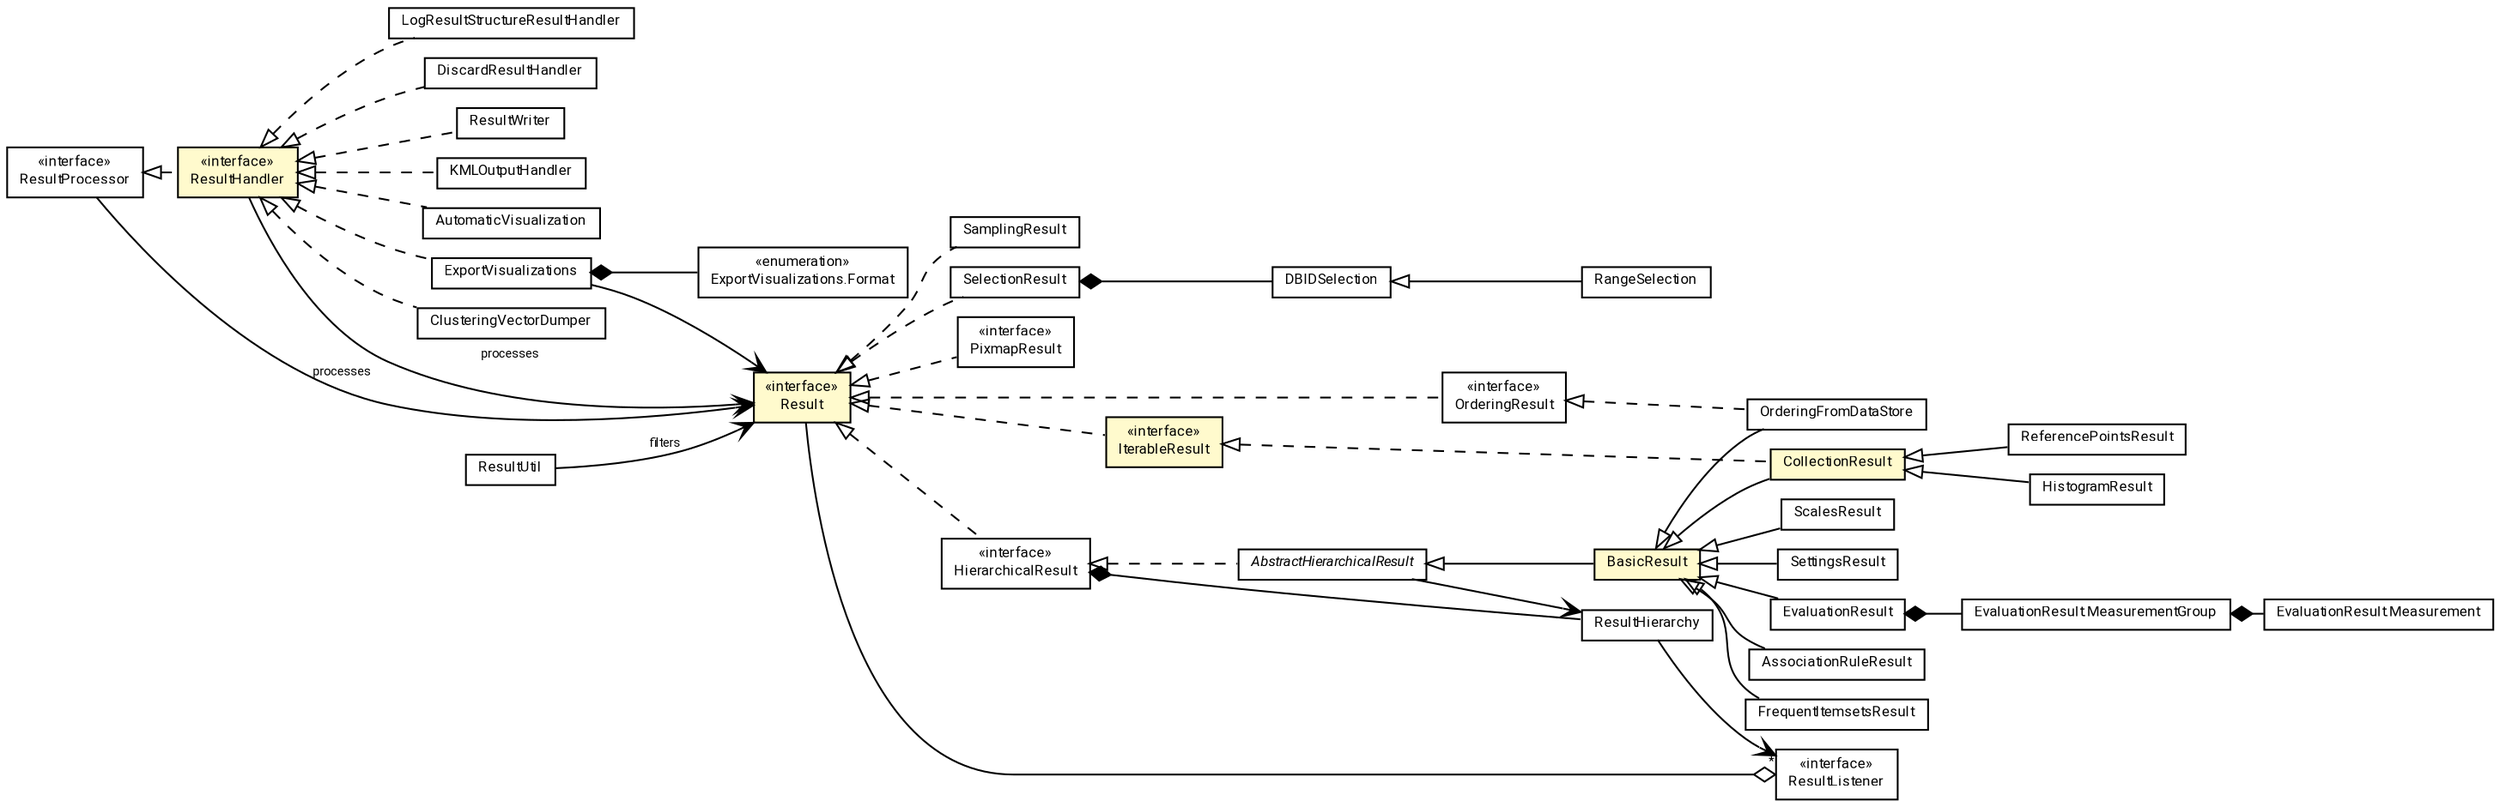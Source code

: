 #!/usr/local/bin/dot
#
# Class diagram 
# Generated by UMLGraph version R5_7_2-60-g0e99a6 (http://www.spinellis.gr/umlgraph/)
#

digraph G {
	graph [fontnames="svg"]
	edge [fontname="Roboto",fontsize=7,labelfontname="Roboto",labelfontsize=7,color="black"];
	node [fontname="Roboto",fontcolor="black",fontsize=8,shape=plaintext,margin=0,width=0,height=0];
	nodesep=0.15;
	ranksep=0.25;
	rankdir=LR;
	// de.lmu.ifi.dbs.elki.result.ScalesResult
	c25618 [label=<<table title="de.lmu.ifi.dbs.elki.result.ScalesResult" border="0" cellborder="1" cellspacing="0" cellpadding="2" href="ScalesResult.html" target="_parent">
		<tr><td><table border="0" cellspacing="0" cellpadding="1">
		<tr><td align="center" balign="center"> <font face="Roboto">ScalesResult</font> </td></tr>
		</table></td></tr>
		</table>>, URL="ScalesResult.html"];
	// de.lmu.ifi.dbs.elki.result.DBIDSelection
	c25619 [label=<<table title="de.lmu.ifi.dbs.elki.result.DBIDSelection" border="0" cellborder="1" cellspacing="0" cellpadding="2" href="DBIDSelection.html" target="_parent">
		<tr><td><table border="0" cellspacing="0" cellpadding="1">
		<tr><td align="center" balign="center"> <font face="Roboto">DBIDSelection</font> </td></tr>
		</table></td></tr>
		</table>>, URL="DBIDSelection.html"];
	// de.lmu.ifi.dbs.elki.result.SamplingResult
	c25620 [label=<<table title="de.lmu.ifi.dbs.elki.result.SamplingResult" border="0" cellborder="1" cellspacing="0" cellpadding="2" href="SamplingResult.html" target="_parent">
		<tr><td><table border="0" cellspacing="0" cellpadding="1">
		<tr><td align="center" balign="center"> <font face="Roboto">SamplingResult</font> </td></tr>
		</table></td></tr>
		</table>>, URL="SamplingResult.html"];
	// de.lmu.ifi.dbs.elki.result.LogResultStructureResultHandler
	c25621 [label=<<table title="de.lmu.ifi.dbs.elki.result.LogResultStructureResultHandler" border="0" cellborder="1" cellspacing="0" cellpadding="2" href="LogResultStructureResultHandler.html" target="_parent">
		<tr><td><table border="0" cellspacing="0" cellpadding="1">
		<tr><td align="center" balign="center"> <font face="Roboto">LogResultStructureResultHandler</font> </td></tr>
		</table></td></tr>
		</table>>, URL="LogResultStructureResultHandler.html"];
	// de.lmu.ifi.dbs.elki.result.DiscardResultHandler
	c25622 [label=<<table title="de.lmu.ifi.dbs.elki.result.DiscardResultHandler" border="0" cellborder="1" cellspacing="0" cellpadding="2" href="DiscardResultHandler.html" target="_parent">
		<tr><td><table border="0" cellspacing="0" cellpadding="1">
		<tr><td align="center" balign="center"> <font face="Roboto">DiscardResultHandler</font> </td></tr>
		</table></td></tr>
		</table>>, URL="DiscardResultHandler.html"];
	// de.lmu.ifi.dbs.elki.result.ResultWriter
	c25623 [label=<<table title="de.lmu.ifi.dbs.elki.result.ResultWriter" border="0" cellborder="1" cellspacing="0" cellpadding="2" href="ResultWriter.html" target="_parent">
		<tr><td><table border="0" cellspacing="0" cellpadding="1">
		<tr><td align="center" balign="center"> <font face="Roboto">ResultWriter</font> </td></tr>
		</table></td></tr>
		</table>>, URL="ResultWriter.html"];
	// de.lmu.ifi.dbs.elki.result.SelectionResult
	c25625 [label=<<table title="de.lmu.ifi.dbs.elki.result.SelectionResult" border="0" cellborder="1" cellspacing="0" cellpadding="2" href="SelectionResult.html" target="_parent">
		<tr><td><table border="0" cellspacing="0" cellpadding="1">
		<tr><td align="center" balign="center"> <font face="Roboto">SelectionResult</font> </td></tr>
		</table></td></tr>
		</table>>, URL="SelectionResult.html"];
	// de.lmu.ifi.dbs.elki.result.RangeSelection
	c25626 [label=<<table title="de.lmu.ifi.dbs.elki.result.RangeSelection" border="0" cellborder="1" cellspacing="0" cellpadding="2" href="RangeSelection.html" target="_parent">
		<tr><td><table border="0" cellspacing="0" cellpadding="1">
		<tr><td align="center" balign="center"> <font face="Roboto">RangeSelection</font> </td></tr>
		</table></td></tr>
		</table>>, URL="RangeSelection.html"];
	// de.lmu.ifi.dbs.elki.result.PixmapResult
	c25627 [label=<<table title="de.lmu.ifi.dbs.elki.result.PixmapResult" border="0" cellborder="1" cellspacing="0" cellpadding="2" href="PixmapResult.html" target="_parent">
		<tr><td><table border="0" cellspacing="0" cellpadding="1">
		<tr><td align="center" balign="center"> &#171;interface&#187; </td></tr>
		<tr><td align="center" balign="center"> <font face="Roboto">PixmapResult</font> </td></tr>
		</table></td></tr>
		</table>>, URL="PixmapResult.html"];
	// de.lmu.ifi.dbs.elki.result.KMLOutputHandler
	c25628 [label=<<table title="de.lmu.ifi.dbs.elki.result.KMLOutputHandler" border="0" cellborder="1" cellspacing="0" cellpadding="2" href="KMLOutputHandler.html" target="_parent">
		<tr><td><table border="0" cellspacing="0" cellpadding="1">
		<tr><td align="center" balign="center"> <font face="Roboto">KMLOutputHandler</font> </td></tr>
		</table></td></tr>
		</table>>, URL="KMLOutputHandler.html"];
	// de.lmu.ifi.dbs.elki.result.SettingsResult
	c25630 [label=<<table title="de.lmu.ifi.dbs.elki.result.SettingsResult" border="0" cellborder="1" cellspacing="0" cellpadding="2" href="SettingsResult.html" target="_parent">
		<tr><td><table border="0" cellspacing="0" cellpadding="1">
		<tr><td align="center" balign="center"> <font face="Roboto">SettingsResult</font> </td></tr>
		</table></td></tr>
		</table>>, URL="SettingsResult.html"];
	// de.lmu.ifi.dbs.elki.result.AutomaticVisualization
	c25787 [label=<<table title="de.lmu.ifi.dbs.elki.result.AutomaticVisualization" border="0" cellborder="1" cellspacing="0" cellpadding="2" href="AutomaticVisualization.html" target="_parent">
		<tr><td><table border="0" cellspacing="0" cellpadding="1">
		<tr><td align="center" balign="center"> <font face="Roboto">AutomaticVisualization</font> </td></tr>
		</table></td></tr>
		</table>>, URL="AutomaticVisualization.html"];
	// de.lmu.ifi.dbs.elki.result.ExportVisualizations
	c25789 [label=<<table title="de.lmu.ifi.dbs.elki.result.ExportVisualizations" border="0" cellborder="1" cellspacing="0" cellpadding="2" href="ExportVisualizations.html" target="_parent">
		<tr><td><table border="0" cellspacing="0" cellpadding="1">
		<tr><td align="center" balign="center"> <font face="Roboto">ExportVisualizations</font> </td></tr>
		</table></td></tr>
		</table>>, URL="ExportVisualizations.html"];
	// de.lmu.ifi.dbs.elki.result.ExportVisualizations.Format
	c25790 [label=<<table title="de.lmu.ifi.dbs.elki.result.ExportVisualizations.Format" border="0" cellborder="1" cellspacing="0" cellpadding="2" href="ExportVisualizations.Format.html" target="_parent">
		<tr><td><table border="0" cellspacing="0" cellpadding="1">
		<tr><td align="center" balign="center"> &#171;enumeration&#187; </td></tr>
		<tr><td align="center" balign="center"> <font face="Roboto">ExportVisualizations.Format</font> </td></tr>
		</table></td></tr>
		</table>>, URL="ExportVisualizations.Format.html"];
	// de.lmu.ifi.dbs.elki.result.ClusteringVectorDumper
	c26103 [label=<<table title="de.lmu.ifi.dbs.elki.result.ClusteringVectorDumper" border="0" cellborder="1" cellspacing="0" cellpadding="2" href="ClusteringVectorDumper.html" target="_parent">
		<tr><td><table border="0" cellspacing="0" cellpadding="1">
		<tr><td align="center" balign="center"> <font face="Roboto">ClusteringVectorDumper</font> </td></tr>
		</table></td></tr>
		</table>>, URL="ClusteringVectorDumper.html"];
	// de.lmu.ifi.dbs.elki.result.BasicResult
	c26617 [label=<<table title="de.lmu.ifi.dbs.elki.result.BasicResult" border="0" cellborder="1" cellspacing="0" cellpadding="2" bgcolor="LemonChiffon" href="BasicResult.html" target="_parent">
		<tr><td><table border="0" cellspacing="0" cellpadding="1">
		<tr><td align="center" balign="center"> <font face="Roboto">BasicResult</font> </td></tr>
		</table></td></tr>
		</table>>, URL="BasicResult.html"];
	// de.lmu.ifi.dbs.elki.result.CollectionResult<O>
	c26618 [label=<<table title="de.lmu.ifi.dbs.elki.result.CollectionResult" border="0" cellborder="1" cellspacing="0" cellpadding="2" bgcolor="LemonChiffon" href="CollectionResult.html" target="_parent">
		<tr><td><table border="0" cellspacing="0" cellpadding="1">
		<tr><td align="center" balign="center"> <font face="Roboto">CollectionResult</font> </td></tr>
		</table></td></tr>
		</table>>, URL="CollectionResult.html"];
	// de.lmu.ifi.dbs.elki.result.OrderingResult
	c26619 [label=<<table title="de.lmu.ifi.dbs.elki.result.OrderingResult" border="0" cellborder="1" cellspacing="0" cellpadding="2" href="OrderingResult.html" target="_parent">
		<tr><td><table border="0" cellspacing="0" cellpadding="1">
		<tr><td align="center" balign="center"> &#171;interface&#187; </td></tr>
		<tr><td align="center" balign="center"> <font face="Roboto">OrderingResult</font> </td></tr>
		</table></td></tr>
		</table>>, URL="OrderingResult.html"];
	// de.lmu.ifi.dbs.elki.result.EvaluationResult
	c26620 [label=<<table title="de.lmu.ifi.dbs.elki.result.EvaluationResult" border="0" cellborder="1" cellspacing="0" cellpadding="2" href="EvaluationResult.html" target="_parent">
		<tr><td><table border="0" cellspacing="0" cellpadding="1">
		<tr><td align="center" balign="center"> <font face="Roboto">EvaluationResult</font> </td></tr>
		</table></td></tr>
		</table>>, URL="EvaluationResult.html"];
	// de.lmu.ifi.dbs.elki.result.EvaluationResult.MeasurementGroup
	c26621 [label=<<table title="de.lmu.ifi.dbs.elki.result.EvaluationResult.MeasurementGroup" border="0" cellborder="1" cellspacing="0" cellpadding="2" href="EvaluationResult.MeasurementGroup.html" target="_parent">
		<tr><td><table border="0" cellspacing="0" cellpadding="1">
		<tr><td align="center" balign="center"> <font face="Roboto">EvaluationResult.MeasurementGroup</font> </td></tr>
		</table></td></tr>
		</table>>, URL="EvaluationResult.MeasurementGroup.html"];
	// de.lmu.ifi.dbs.elki.result.EvaluationResult.Measurement
	c26622 [label=<<table title="de.lmu.ifi.dbs.elki.result.EvaluationResult.Measurement" border="0" cellborder="1" cellspacing="0" cellpadding="2" href="EvaluationResult.Measurement.html" target="_parent">
		<tr><td><table border="0" cellspacing="0" cellpadding="1">
		<tr><td align="center" balign="center"> <font face="Roboto">EvaluationResult.Measurement</font> </td></tr>
		</table></td></tr>
		</table>>, URL="EvaluationResult.Measurement.html"];
	// de.lmu.ifi.dbs.elki.result.ResultHandler
	c26623 [label=<<table title="de.lmu.ifi.dbs.elki.result.ResultHandler" border="0" cellborder="1" cellspacing="0" cellpadding="2" bgcolor="LemonChiffon" href="ResultHandler.html" target="_parent">
		<tr><td><table border="0" cellspacing="0" cellpadding="1">
		<tr><td align="center" balign="center"> &#171;interface&#187; </td></tr>
		<tr><td align="center" balign="center"> <font face="Roboto">ResultHandler</font> </td></tr>
		</table></td></tr>
		</table>>, URL="ResultHandler.html"];
	// de.lmu.ifi.dbs.elki.result.OrderingFromDataStore<T extends java.lang.Comparable<T>>
	c26624 [label=<<table title="de.lmu.ifi.dbs.elki.result.OrderingFromDataStore" border="0" cellborder="1" cellspacing="0" cellpadding="2" href="OrderingFromDataStore.html" target="_parent">
		<tr><td><table border="0" cellspacing="0" cellpadding="1">
		<tr><td align="center" balign="center"> <font face="Roboto">OrderingFromDataStore</font> </td></tr>
		</table></td></tr>
		</table>>, URL="OrderingFromDataStore.html"];
	// de.lmu.ifi.dbs.elki.result.IterableResult<O>
	c26625 [label=<<table title="de.lmu.ifi.dbs.elki.result.IterableResult" border="0" cellborder="1" cellspacing="0" cellpadding="2" bgcolor="LemonChiffon" href="IterableResult.html" target="_parent">
		<tr><td><table border="0" cellspacing="0" cellpadding="1">
		<tr><td align="center" balign="center"> &#171;interface&#187; </td></tr>
		<tr><td align="center" balign="center"> <font face="Roboto">IterableResult</font> </td></tr>
		</table></td></tr>
		</table>>, URL="IterableResult.html"];
	// de.lmu.ifi.dbs.elki.result.ReferencePointsResult<O>
	c26626 [label=<<table title="de.lmu.ifi.dbs.elki.result.ReferencePointsResult" border="0" cellborder="1" cellspacing="0" cellpadding="2" href="ReferencePointsResult.html" target="_parent">
		<tr><td><table border="0" cellspacing="0" cellpadding="1">
		<tr><td align="center" balign="center"> <font face="Roboto">ReferencePointsResult</font> </td></tr>
		</table></td></tr>
		</table>>, URL="ReferencePointsResult.html"];
	// de.lmu.ifi.dbs.elki.result.ResultUtil
	c26627 [label=<<table title="de.lmu.ifi.dbs.elki.result.ResultUtil" border="0" cellborder="1" cellspacing="0" cellpadding="2" href="ResultUtil.html" target="_parent">
		<tr><td><table border="0" cellspacing="0" cellpadding="1">
		<tr><td align="center" balign="center"> <font face="Roboto">ResultUtil</font> </td></tr>
		</table></td></tr>
		</table>>, URL="ResultUtil.html"];
	// de.lmu.ifi.dbs.elki.result.HistogramResult
	c26628 [label=<<table title="de.lmu.ifi.dbs.elki.result.HistogramResult" border="0" cellborder="1" cellspacing="0" cellpadding="2" href="HistogramResult.html" target="_parent">
		<tr><td><table border="0" cellspacing="0" cellpadding="1">
		<tr><td align="center" balign="center"> <font face="Roboto">HistogramResult</font> </td></tr>
		</table></td></tr>
		</table>>, URL="HistogramResult.html"];
	// de.lmu.ifi.dbs.elki.result.ResultProcessor
	c26686 [label=<<table title="de.lmu.ifi.dbs.elki.result.ResultProcessor" border="0" cellborder="1" cellspacing="0" cellpadding="2" href="ResultProcessor.html" target="_parent">
		<tr><td><table border="0" cellspacing="0" cellpadding="1">
		<tr><td align="center" balign="center"> &#171;interface&#187; </td></tr>
		<tr><td align="center" balign="center"> <font face="Roboto">ResultProcessor</font> </td></tr>
		</table></td></tr>
		</table>>, URL="ResultProcessor.html"];
	// de.lmu.ifi.dbs.elki.result.Result
	c26687 [label=<<table title="de.lmu.ifi.dbs.elki.result.Result" border="0" cellborder="1" cellspacing="0" cellpadding="2" bgcolor="LemonChiffon" href="Result.html" target="_parent">
		<tr><td><table border="0" cellspacing="0" cellpadding="1">
		<tr><td align="center" balign="center"> &#171;interface&#187; </td></tr>
		<tr><td align="center" balign="center"> <font face="Roboto">Result</font> </td></tr>
		</table></td></tr>
		</table>>, URL="Result.html"];
	// de.lmu.ifi.dbs.elki.result.AbstractHierarchicalResult
	c26688 [label=<<table title="de.lmu.ifi.dbs.elki.result.AbstractHierarchicalResult" border="0" cellborder="1" cellspacing="0" cellpadding="2" href="AbstractHierarchicalResult.html" target="_parent">
		<tr><td><table border="0" cellspacing="0" cellpadding="1">
		<tr><td align="center" balign="center"> <font face="Roboto"><i>AbstractHierarchicalResult</i></font> </td></tr>
		</table></td></tr>
		</table>>, URL="AbstractHierarchicalResult.html"];
	// de.lmu.ifi.dbs.elki.result.HierarchicalResult
	c26689 [label=<<table title="de.lmu.ifi.dbs.elki.result.HierarchicalResult" border="0" cellborder="1" cellspacing="0" cellpadding="2" href="HierarchicalResult.html" target="_parent">
		<tr><td><table border="0" cellspacing="0" cellpadding="1">
		<tr><td align="center" balign="center"> &#171;interface&#187; </td></tr>
		<tr><td align="center" balign="center"> <font face="Roboto">HierarchicalResult</font> </td></tr>
		</table></td></tr>
		</table>>, URL="HierarchicalResult.html"];
	// de.lmu.ifi.dbs.elki.result.ResultListener
	c26690 [label=<<table title="de.lmu.ifi.dbs.elki.result.ResultListener" border="0" cellborder="1" cellspacing="0" cellpadding="2" href="ResultListener.html" target="_parent">
		<tr><td><table border="0" cellspacing="0" cellpadding="1">
		<tr><td align="center" balign="center"> &#171;interface&#187; </td></tr>
		<tr><td align="center" balign="center"> <font face="Roboto">ResultListener</font> </td></tr>
		</table></td></tr>
		</table>>, URL="ResultListener.html"];
	// de.lmu.ifi.dbs.elki.result.ResultHierarchy
	c26691 [label=<<table title="de.lmu.ifi.dbs.elki.result.ResultHierarchy" border="0" cellborder="1" cellspacing="0" cellpadding="2" href="ResultHierarchy.html" target="_parent">
		<tr><td><table border="0" cellspacing="0" cellpadding="1">
		<tr><td align="center" balign="center"> <font face="Roboto">ResultHierarchy</font> </td></tr>
		</table></td></tr>
		</table>>, URL="ResultHierarchy.html"];
	// de.lmu.ifi.dbs.elki.result.AssociationRuleResult
	c28365 [label=<<table title="de.lmu.ifi.dbs.elki.result.AssociationRuleResult" border="0" cellborder="1" cellspacing="0" cellpadding="2" href="AssociationRuleResult.html" target="_parent">
		<tr><td><table border="0" cellspacing="0" cellpadding="1">
		<tr><td align="center" balign="center"> <font face="Roboto">AssociationRuleResult</font> </td></tr>
		</table></td></tr>
		</table>>, URL="AssociationRuleResult.html"];
	// de.lmu.ifi.dbs.elki.result.FrequentItemsetsResult
	c28366 [label=<<table title="de.lmu.ifi.dbs.elki.result.FrequentItemsetsResult" border="0" cellborder="1" cellspacing="0" cellpadding="2" href="FrequentItemsetsResult.html" target="_parent">
		<tr><td><table border="0" cellspacing="0" cellpadding="1">
		<tr><td align="center" balign="center"> <font face="Roboto">FrequentItemsetsResult</font> </td></tr>
		</table></td></tr>
		</table>>, URL="FrequentItemsetsResult.html"];
	// de.lmu.ifi.dbs.elki.result.ScalesResult extends de.lmu.ifi.dbs.elki.result.BasicResult
	c26617 -> c25618 [arrowtail=empty,dir=back,weight=10];
	// de.lmu.ifi.dbs.elki.result.SamplingResult implements de.lmu.ifi.dbs.elki.result.Result
	c26687 -> c25620 [arrowtail=empty,style=dashed,dir=back,weight=9];
	// de.lmu.ifi.dbs.elki.result.LogResultStructureResultHandler implements de.lmu.ifi.dbs.elki.result.ResultHandler
	c26623 -> c25621 [arrowtail=empty,style=dashed,dir=back,weight=9];
	// de.lmu.ifi.dbs.elki.result.DiscardResultHandler implements de.lmu.ifi.dbs.elki.result.ResultHandler
	c26623 -> c25622 [arrowtail=empty,style=dashed,dir=back,weight=9];
	// de.lmu.ifi.dbs.elki.result.ResultWriter implements de.lmu.ifi.dbs.elki.result.ResultHandler
	c26623 -> c25623 [arrowtail=empty,style=dashed,dir=back,weight=9];
	// de.lmu.ifi.dbs.elki.result.SelectionResult implements de.lmu.ifi.dbs.elki.result.Result
	c26687 -> c25625 [arrowtail=empty,style=dashed,dir=back,weight=9];
	// de.lmu.ifi.dbs.elki.result.SelectionResult composed de.lmu.ifi.dbs.elki.result.DBIDSelection
	c25625 -> c25619 [arrowhead=none,arrowtail=diamond,dir=back,weight=6];
	// de.lmu.ifi.dbs.elki.result.RangeSelection extends de.lmu.ifi.dbs.elki.result.DBIDSelection
	c25619 -> c25626 [arrowtail=empty,dir=back,weight=10];
	// de.lmu.ifi.dbs.elki.result.PixmapResult implements de.lmu.ifi.dbs.elki.result.Result
	c26687 -> c25627 [arrowtail=empty,style=dashed,dir=back,weight=9];
	// de.lmu.ifi.dbs.elki.result.KMLOutputHandler implements de.lmu.ifi.dbs.elki.result.ResultHandler
	c26623 -> c25628 [arrowtail=empty,style=dashed,dir=back,weight=9];
	// de.lmu.ifi.dbs.elki.result.SettingsResult extends de.lmu.ifi.dbs.elki.result.BasicResult
	c26617 -> c25630 [arrowtail=empty,dir=back,weight=10];
	// de.lmu.ifi.dbs.elki.result.AutomaticVisualization implements de.lmu.ifi.dbs.elki.result.ResultHandler
	c26623 -> c25787 [arrowtail=empty,style=dashed,dir=back,weight=9];
	// de.lmu.ifi.dbs.elki.result.ExportVisualizations implements de.lmu.ifi.dbs.elki.result.ResultHandler
	c26623 -> c25789 [arrowtail=empty,style=dashed,dir=back,weight=9];
	// de.lmu.ifi.dbs.elki.result.ExportVisualizations composed de.lmu.ifi.dbs.elki.result.ExportVisualizations.Format
	c25789 -> c25790 [arrowhead=none,arrowtail=diamond,dir=back,weight=6];
	// de.lmu.ifi.dbs.elki.result.ClusteringVectorDumper implements de.lmu.ifi.dbs.elki.result.ResultHandler
	c26623 -> c26103 [arrowtail=empty,style=dashed,dir=back,weight=9];
	// de.lmu.ifi.dbs.elki.result.BasicResult extends de.lmu.ifi.dbs.elki.result.AbstractHierarchicalResult
	c26688 -> c26617 [arrowtail=empty,dir=back,weight=10];
	// de.lmu.ifi.dbs.elki.result.CollectionResult<O> extends de.lmu.ifi.dbs.elki.result.BasicResult
	c26617 -> c26618 [arrowtail=empty,dir=back,weight=10];
	// de.lmu.ifi.dbs.elki.result.CollectionResult<O> implements de.lmu.ifi.dbs.elki.result.IterableResult<O>
	c26625 -> c26618 [arrowtail=empty,style=dashed,dir=back,weight=9];
	// de.lmu.ifi.dbs.elki.result.OrderingResult implements de.lmu.ifi.dbs.elki.result.Result
	c26687 -> c26619 [arrowtail=empty,style=dashed,dir=back,weight=9];
	// de.lmu.ifi.dbs.elki.result.EvaluationResult extends de.lmu.ifi.dbs.elki.result.BasicResult
	c26617 -> c26620 [arrowtail=empty,dir=back,weight=10];
	// de.lmu.ifi.dbs.elki.result.EvaluationResult composed de.lmu.ifi.dbs.elki.result.EvaluationResult.MeasurementGroup
	c26620 -> c26621 [arrowhead=none,arrowtail=diamond,dir=back,weight=6];
	// de.lmu.ifi.dbs.elki.result.EvaluationResult.MeasurementGroup composed de.lmu.ifi.dbs.elki.result.EvaluationResult.Measurement
	c26621 -> c26622 [arrowhead=none,arrowtail=diamond,dir=back,weight=6];
	// de.lmu.ifi.dbs.elki.result.ResultHandler implements de.lmu.ifi.dbs.elki.result.ResultProcessor
	c26686 -> c26623 [arrowtail=empty,style=dashed,dir=back,weight=9];
	// de.lmu.ifi.dbs.elki.result.ResultHandler navassoc de.lmu.ifi.dbs.elki.result.Result
	c26623 -> c26687 [arrowhead=open,weight=1,label="processes"];
	// de.lmu.ifi.dbs.elki.result.OrderingFromDataStore<T extends java.lang.Comparable<T>> extends de.lmu.ifi.dbs.elki.result.BasicResult
	c26617 -> c26624 [arrowtail=empty,dir=back,weight=10];
	// de.lmu.ifi.dbs.elki.result.OrderingFromDataStore<T extends java.lang.Comparable<T>> implements de.lmu.ifi.dbs.elki.result.OrderingResult
	c26619 -> c26624 [arrowtail=empty,style=dashed,dir=back,weight=9];
	// de.lmu.ifi.dbs.elki.result.IterableResult<O> implements de.lmu.ifi.dbs.elki.result.Result
	c26687 -> c26625 [arrowtail=empty,style=dashed,dir=back,weight=9];
	// de.lmu.ifi.dbs.elki.result.ReferencePointsResult<O> extends de.lmu.ifi.dbs.elki.result.CollectionResult<O>
	c26618 -> c26626 [arrowtail=empty,dir=back,weight=10];
	// de.lmu.ifi.dbs.elki.result.ResultUtil navassoc de.lmu.ifi.dbs.elki.result.Result
	c26627 -> c26687 [arrowhead=open,weight=1,label="filters"];
	// de.lmu.ifi.dbs.elki.result.HistogramResult extends de.lmu.ifi.dbs.elki.result.CollectionResult<O>
	c26618 -> c26628 [arrowtail=empty,dir=back,weight=10];
	// de.lmu.ifi.dbs.elki.result.ResultProcessor navassoc de.lmu.ifi.dbs.elki.result.Result
	c26686 -> c26687 [arrowhead=open,weight=1,label="processes"];
	// de.lmu.ifi.dbs.elki.result.AbstractHierarchicalResult implements de.lmu.ifi.dbs.elki.result.HierarchicalResult
	c26689 -> c26688 [arrowtail=empty,style=dashed,dir=back,weight=9];
	// de.lmu.ifi.dbs.elki.result.HierarchicalResult implements de.lmu.ifi.dbs.elki.result.Result
	c26687 -> c26689 [arrowtail=empty,style=dashed,dir=back,weight=9];
	// de.lmu.ifi.dbs.elki.result.HierarchicalResult composed de.lmu.ifi.dbs.elki.result.ResultHierarchy
	c26689 -> c26691 [arrowhead=none,arrowtail=diamond,dir=back,weight=6];
	// de.lmu.ifi.dbs.elki.result.ResultListener has de.lmu.ifi.dbs.elki.result.Result
	c26690 -> c26687 [arrowhead=none,arrowtail=ediamond,dir=back,weight=4];
	// de.lmu.ifi.dbs.elki.result.AssociationRuleResult extends de.lmu.ifi.dbs.elki.result.BasicResult
	c26617 -> c28365 [arrowtail=empty,dir=back,weight=10];
	// de.lmu.ifi.dbs.elki.result.FrequentItemsetsResult extends de.lmu.ifi.dbs.elki.result.BasicResult
	c26617 -> c28366 [arrowtail=empty,dir=back,weight=10];
	// de.lmu.ifi.dbs.elki.result.ExportVisualizations navassoc de.lmu.ifi.dbs.elki.result.Result
	c25789 -> c26687 [arrowhead=open,weight=1];
	// de.lmu.ifi.dbs.elki.result.AbstractHierarchicalResult navassoc de.lmu.ifi.dbs.elki.result.ResultHierarchy
	c26688 -> c26691 [arrowhead=open,weight=1];
	// de.lmu.ifi.dbs.elki.result.ResultHierarchy navassoc de.lmu.ifi.dbs.elki.result.ResultListener
	c26691 -> c26690 [arrowhead=open,weight=1,headlabel="*"];
}

